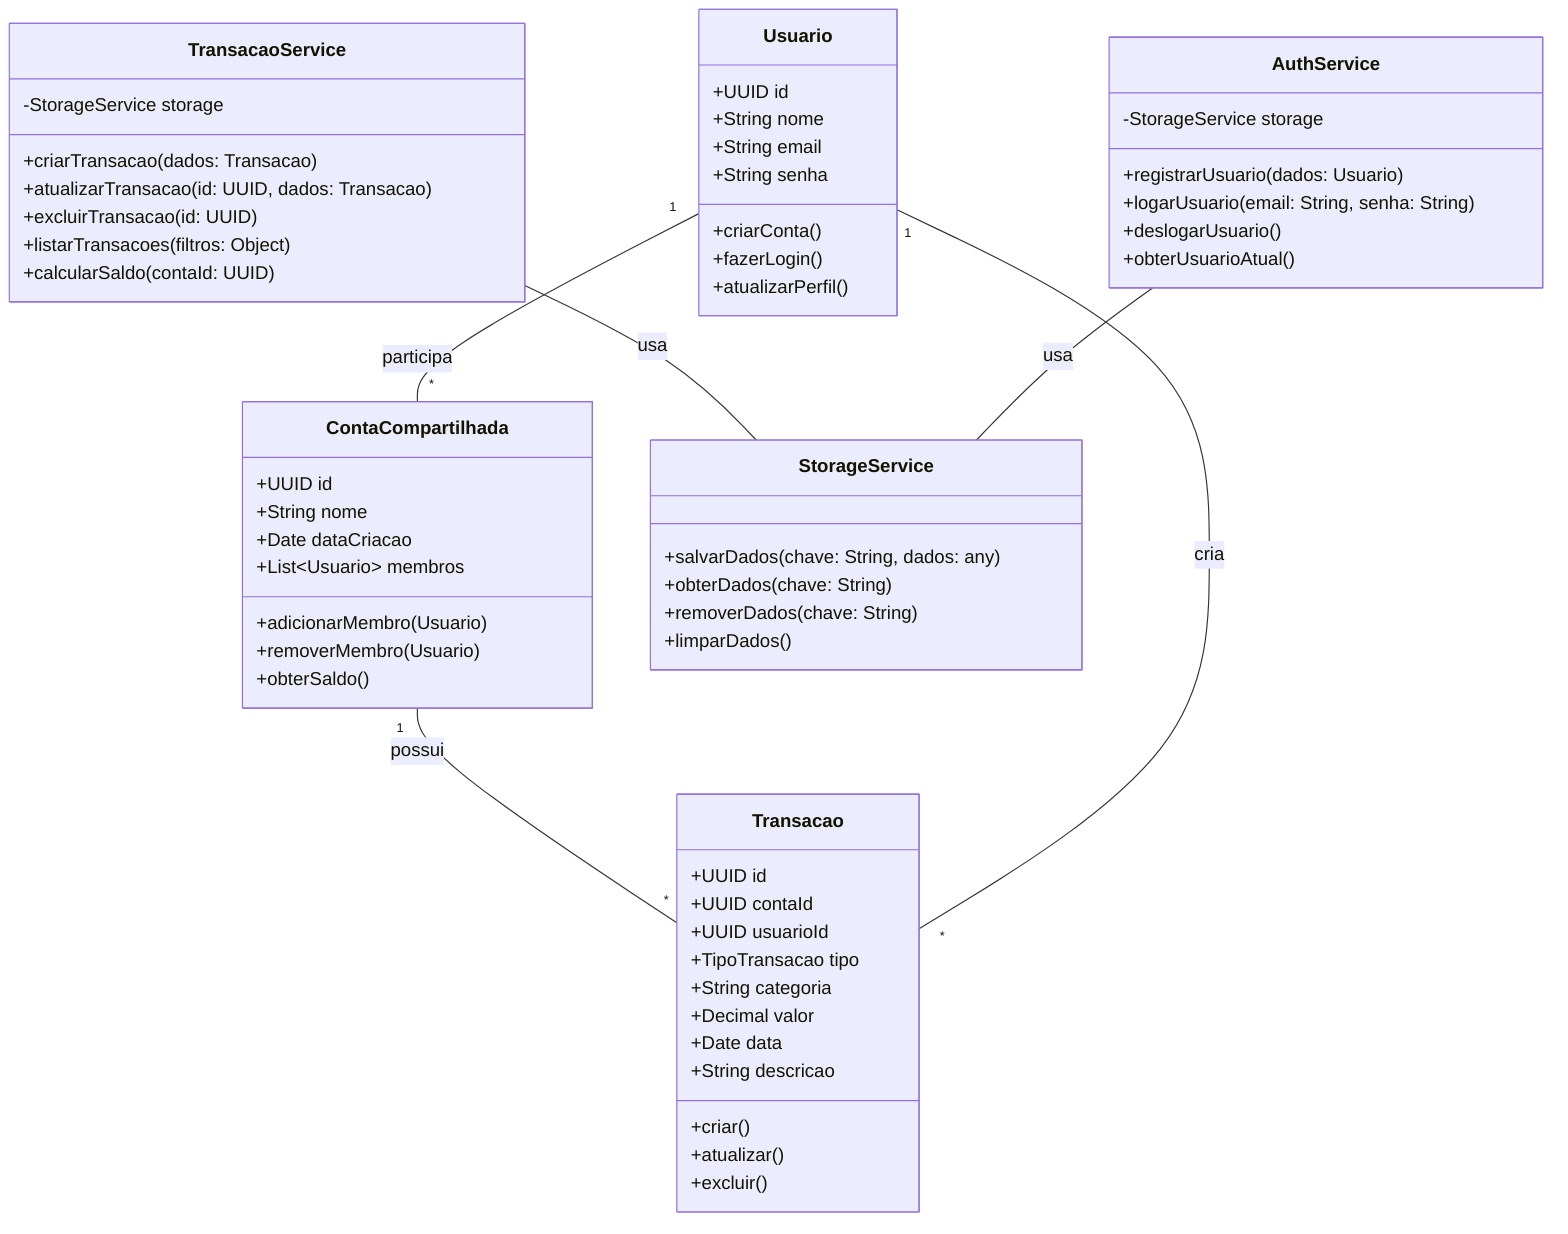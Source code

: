 classDiagram
    class Usuario {
        +UUID id
        +String nome
        +String email
        +String senha
        +criarConta()
        +fazerLogin()
        +atualizarPerfil()
    }

    class ContaCompartilhada {
        +UUID id
        +String nome
        +Date dataCriacao
        +List~Usuario~ membros
        +adicionarMembro(Usuario)
        +removerMembro(Usuario)
        +obterSaldo()
    }

    class Transacao {
        +UUID id
        +UUID contaId
        +UUID usuarioId
        +TipoTransacao tipo
        +String categoria
        +Decimal valor
        +Date data
        +String descricao
        +criar()
        +atualizar()
        +excluir()
    }

    class StorageService {
        +salvarDados(chave: String, dados: any)
        +obterDados(chave: String)
        +removerDados(chave: String)
        +limparDados()
    }

    class AuthService {
        -StorageService storage
        +registrarUsuario(dados: Usuario)
        +logarUsuario(email: String, senha: String)
        +deslogarUsuario()
        +obterUsuarioAtual()
    }

    class TransacaoService {
        -StorageService storage
        +criarTransacao(dados: Transacao)
        +atualizarTransacao(id: UUID, dados: Transacao)
        +excluirTransacao(id: UUID)
        +listarTransacoes(filtros: Object)
        +calcularSaldo(contaId: UUID)
    }

    Usuario "1" -- "*" ContaCompartilhada : participa
    ContaCompartilhada "1" -- "*" Transacao : possui
    Usuario "1" -- "*" Transacao : cria
    TransacaoService -- StorageService : usa
    AuthService -- StorageService : usa